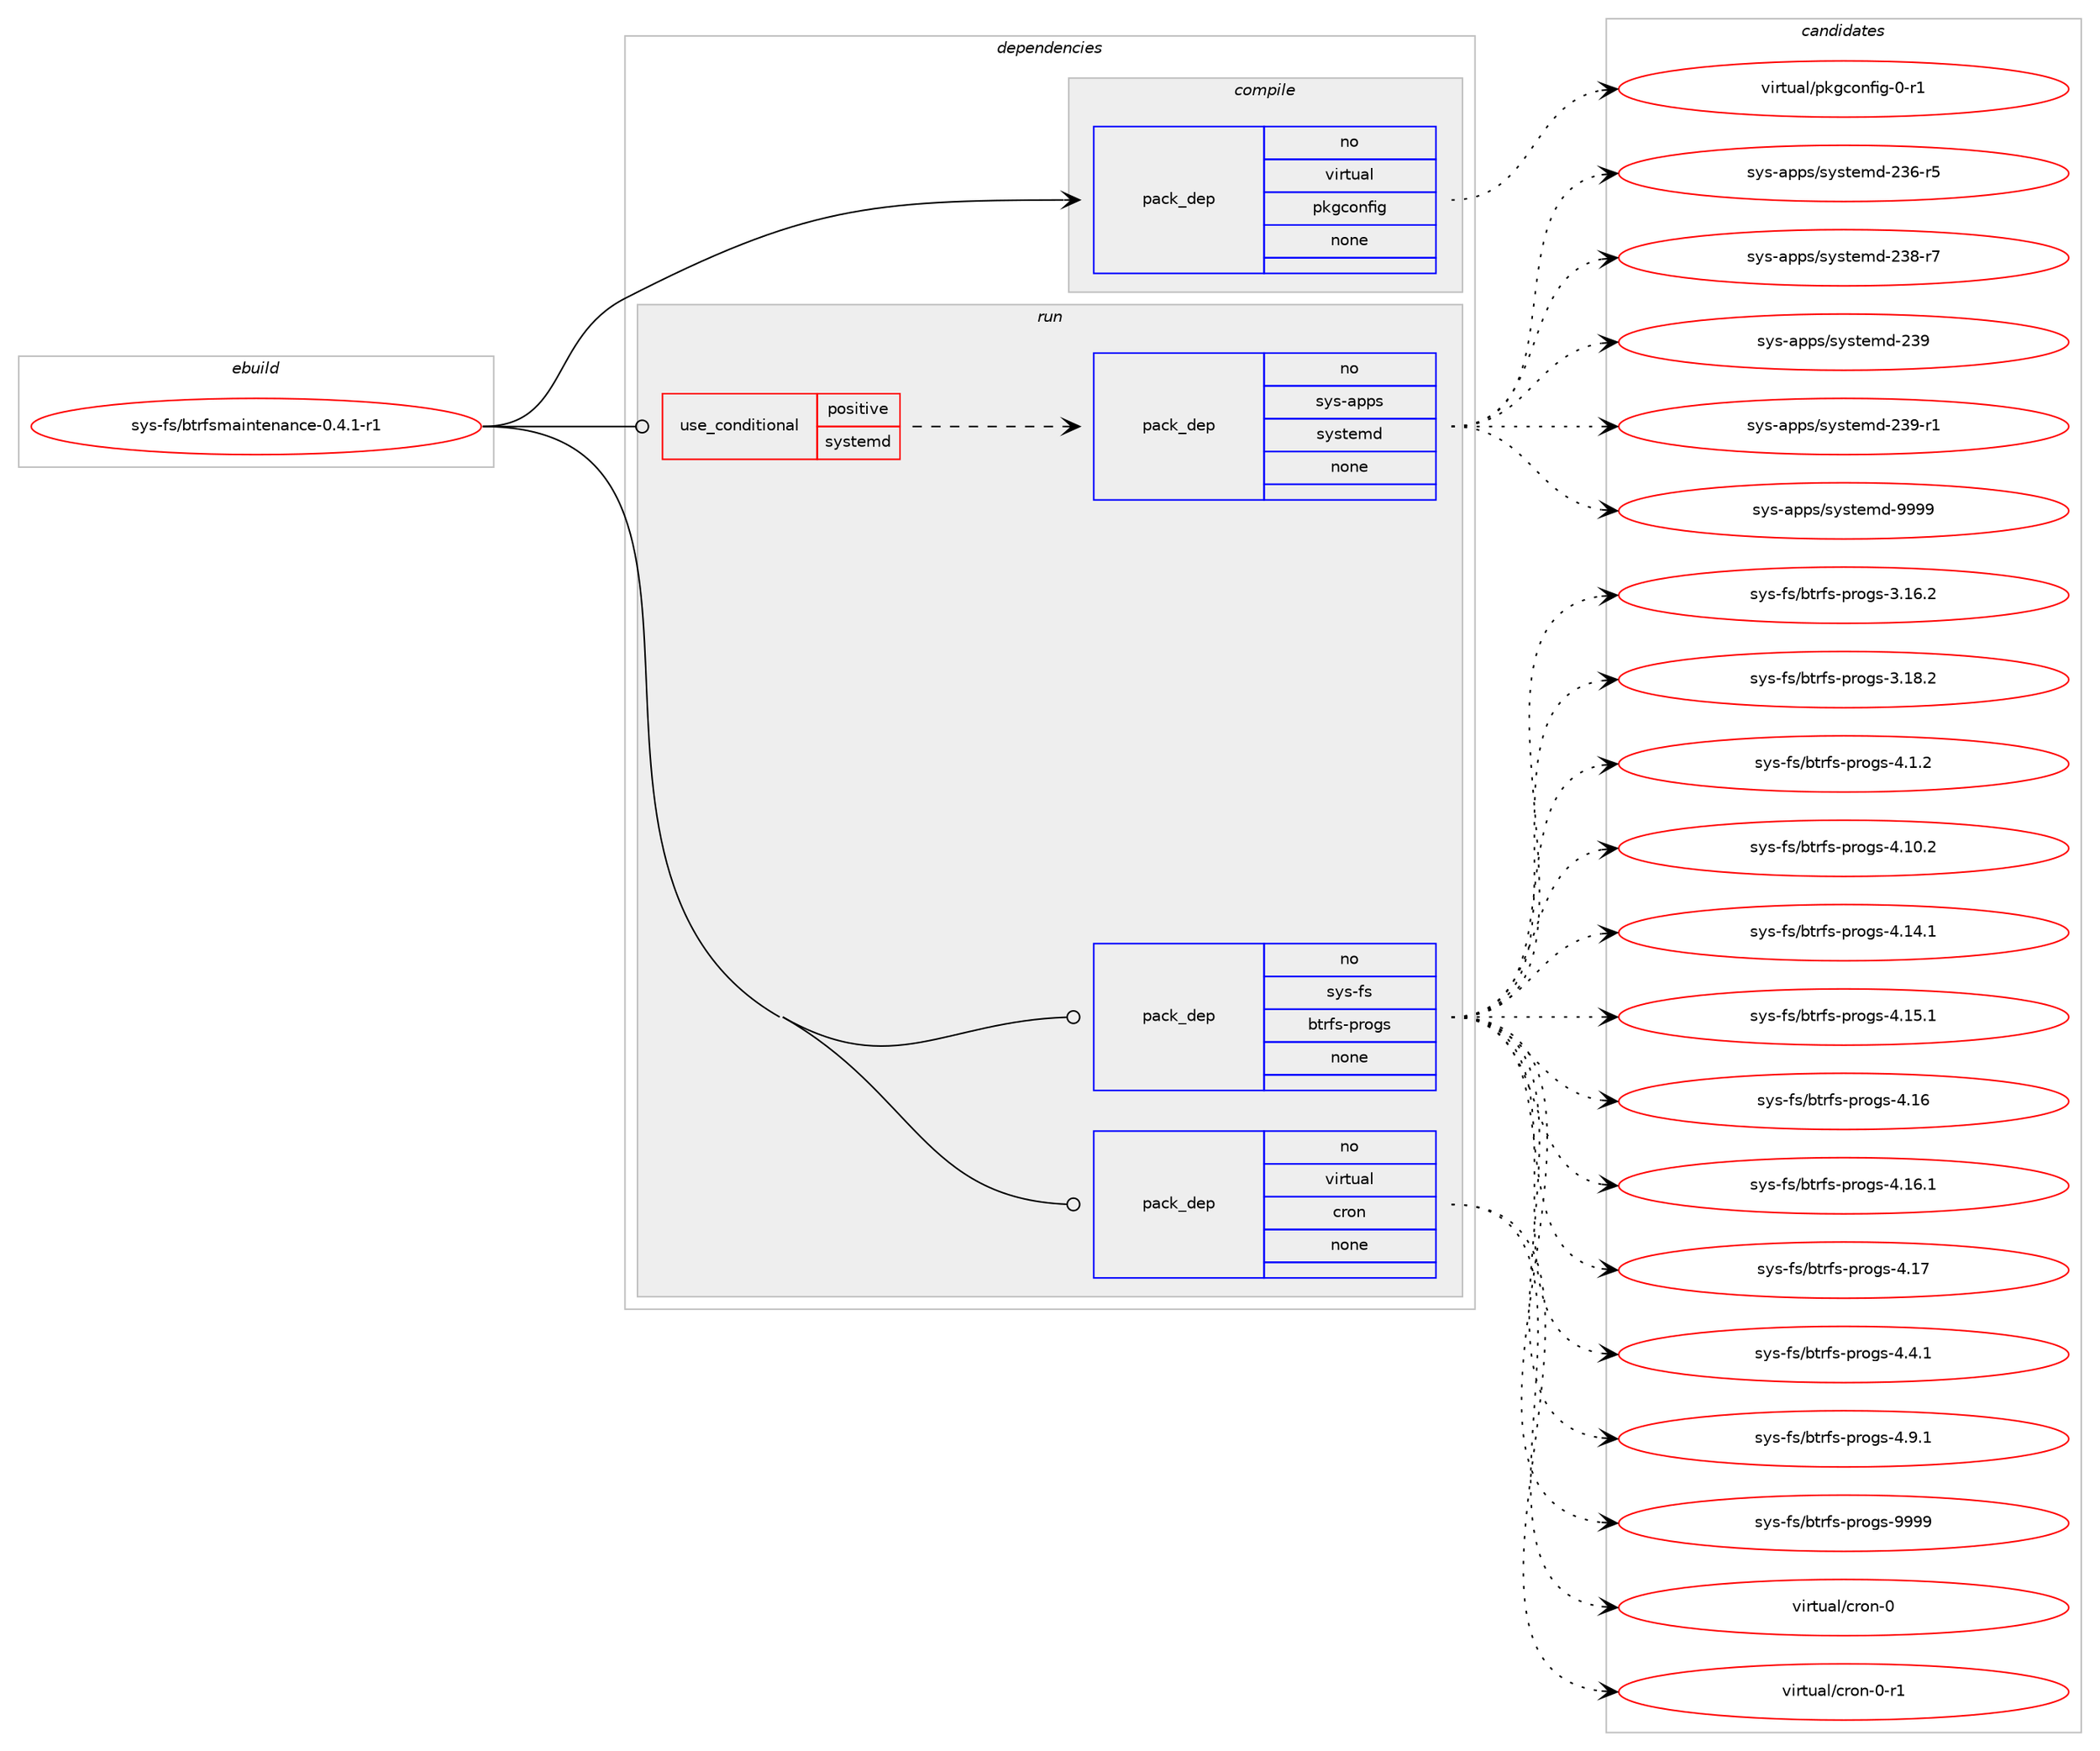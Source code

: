 digraph prolog {

# *************
# Graph options
# *************

newrank=true;
concentrate=true;
compound=true;
graph [rankdir=LR,fontname=Helvetica,fontsize=10,ranksep=1.5];#, ranksep=2.5, nodesep=0.2];
edge  [arrowhead=vee];
node  [fontname=Helvetica,fontsize=10];

# **********
# The ebuild
# **********

subgraph cluster_leftcol {
color=gray;
rank=same;
label=<<i>ebuild</i>>;
id [label="sys-fs/btrfsmaintenance-0.4.1-r1", color=red, width=4, href="../sys-fs/btrfsmaintenance-0.4.1-r1.svg"];
}

# ****************
# The dependencies
# ****************

subgraph cluster_midcol {
color=gray;
label=<<i>dependencies</i>>;
subgraph cluster_compile {
fillcolor="#eeeeee";
style=filled;
label=<<i>compile</i>>;
subgraph pack3148 {
dependency3903 [label=<<TABLE BORDER="0" CELLBORDER="1" CELLSPACING="0" CELLPADDING="4" WIDTH="220"><TR><TD ROWSPAN="6" CELLPADDING="30">pack_dep</TD></TR><TR><TD WIDTH="110">no</TD></TR><TR><TD>virtual</TD></TR><TR><TD>pkgconfig</TD></TR><TR><TD>none</TD></TR><TR><TD></TD></TR></TABLE>>, shape=none, color=blue];
}
id:e -> dependency3903:w [weight=20,style="solid",arrowhead="vee"];
}
subgraph cluster_compileandrun {
fillcolor="#eeeeee";
style=filled;
label=<<i>compile and run</i>>;
}
subgraph cluster_run {
fillcolor="#eeeeee";
style=filled;
label=<<i>run</i>>;
subgraph cond704 {
dependency3904 [label=<<TABLE BORDER="0" CELLBORDER="1" CELLSPACING="0" CELLPADDING="4"><TR><TD ROWSPAN="3" CELLPADDING="10">use_conditional</TD></TR><TR><TD>positive</TD></TR><TR><TD>systemd</TD></TR></TABLE>>, shape=none, color=red];
subgraph pack3149 {
dependency3905 [label=<<TABLE BORDER="0" CELLBORDER="1" CELLSPACING="0" CELLPADDING="4" WIDTH="220"><TR><TD ROWSPAN="6" CELLPADDING="30">pack_dep</TD></TR><TR><TD WIDTH="110">no</TD></TR><TR><TD>sys-apps</TD></TR><TR><TD>systemd</TD></TR><TR><TD>none</TD></TR><TR><TD></TD></TR></TABLE>>, shape=none, color=blue];
}
dependency3904:e -> dependency3905:w [weight=20,style="dashed",arrowhead="vee"];
}
id:e -> dependency3904:w [weight=20,style="solid",arrowhead="odot"];
subgraph pack3150 {
dependency3906 [label=<<TABLE BORDER="0" CELLBORDER="1" CELLSPACING="0" CELLPADDING="4" WIDTH="220"><TR><TD ROWSPAN="6" CELLPADDING="30">pack_dep</TD></TR><TR><TD WIDTH="110">no</TD></TR><TR><TD>sys-fs</TD></TR><TR><TD>btrfs-progs</TD></TR><TR><TD>none</TD></TR><TR><TD></TD></TR></TABLE>>, shape=none, color=blue];
}
id:e -> dependency3906:w [weight=20,style="solid",arrowhead="odot"];
subgraph pack3151 {
dependency3907 [label=<<TABLE BORDER="0" CELLBORDER="1" CELLSPACING="0" CELLPADDING="4" WIDTH="220"><TR><TD ROWSPAN="6" CELLPADDING="30">pack_dep</TD></TR><TR><TD WIDTH="110">no</TD></TR><TR><TD>virtual</TD></TR><TR><TD>cron</TD></TR><TR><TD>none</TD></TR><TR><TD></TD></TR></TABLE>>, shape=none, color=blue];
}
id:e -> dependency3907:w [weight=20,style="solid",arrowhead="odot"];
}
}

# **************
# The candidates
# **************

subgraph cluster_choices {
rank=same;
color=gray;
label=<<i>candidates</i>>;

subgraph choice3148 {
color=black;
nodesep=1;
choice11810511411611797108471121071039911111010210510345484511449 [label="virtual/pkgconfig-0-r1", color=red, width=4,href="../virtual/pkgconfig-0-r1.svg"];
dependency3903:e -> choice11810511411611797108471121071039911111010210510345484511449:w [style=dotted,weight="100"];
}
subgraph choice3149 {
color=black;
nodesep=1;
choice115121115459711211211547115121115116101109100455051544511453 [label="sys-apps/systemd-236-r5", color=red, width=4,href="../sys-apps/systemd-236-r5.svg"];
choice115121115459711211211547115121115116101109100455051564511455 [label="sys-apps/systemd-238-r7", color=red, width=4,href="../sys-apps/systemd-238-r7.svg"];
choice11512111545971121121154711512111511610110910045505157 [label="sys-apps/systemd-239", color=red, width=4,href="../sys-apps/systemd-239.svg"];
choice115121115459711211211547115121115116101109100455051574511449 [label="sys-apps/systemd-239-r1", color=red, width=4,href="../sys-apps/systemd-239-r1.svg"];
choice1151211154597112112115471151211151161011091004557575757 [label="sys-apps/systemd-9999", color=red, width=4,href="../sys-apps/systemd-9999.svg"];
dependency3905:e -> choice115121115459711211211547115121115116101109100455051544511453:w [style=dotted,weight="100"];
dependency3905:e -> choice115121115459711211211547115121115116101109100455051564511455:w [style=dotted,weight="100"];
dependency3905:e -> choice11512111545971121121154711512111511610110910045505157:w [style=dotted,weight="100"];
dependency3905:e -> choice115121115459711211211547115121115116101109100455051574511449:w [style=dotted,weight="100"];
dependency3905:e -> choice1151211154597112112115471151211151161011091004557575757:w [style=dotted,weight="100"];
}
subgraph choice3150 {
color=black;
nodesep=1;
choice1151211154510211547981161141021154511211411110311545514649544650 [label="sys-fs/btrfs-progs-3.16.2", color=red, width=4,href="../sys-fs/btrfs-progs-3.16.2.svg"];
choice1151211154510211547981161141021154511211411110311545514649564650 [label="sys-fs/btrfs-progs-3.18.2", color=red, width=4,href="../sys-fs/btrfs-progs-3.18.2.svg"];
choice11512111545102115479811611410211545112114111103115455246494650 [label="sys-fs/btrfs-progs-4.1.2", color=red, width=4,href="../sys-fs/btrfs-progs-4.1.2.svg"];
choice1151211154510211547981161141021154511211411110311545524649484650 [label="sys-fs/btrfs-progs-4.10.2", color=red, width=4,href="../sys-fs/btrfs-progs-4.10.2.svg"];
choice1151211154510211547981161141021154511211411110311545524649524649 [label="sys-fs/btrfs-progs-4.14.1", color=red, width=4,href="../sys-fs/btrfs-progs-4.14.1.svg"];
choice1151211154510211547981161141021154511211411110311545524649534649 [label="sys-fs/btrfs-progs-4.15.1", color=red, width=4,href="../sys-fs/btrfs-progs-4.15.1.svg"];
choice115121115451021154798116114102115451121141111031154552464954 [label="sys-fs/btrfs-progs-4.16", color=red, width=4,href="../sys-fs/btrfs-progs-4.16.svg"];
choice1151211154510211547981161141021154511211411110311545524649544649 [label="sys-fs/btrfs-progs-4.16.1", color=red, width=4,href="../sys-fs/btrfs-progs-4.16.1.svg"];
choice115121115451021154798116114102115451121141111031154552464955 [label="sys-fs/btrfs-progs-4.17", color=red, width=4,href="../sys-fs/btrfs-progs-4.17.svg"];
choice11512111545102115479811611410211545112114111103115455246524649 [label="sys-fs/btrfs-progs-4.4.1", color=red, width=4,href="../sys-fs/btrfs-progs-4.4.1.svg"];
choice11512111545102115479811611410211545112114111103115455246574649 [label="sys-fs/btrfs-progs-4.9.1", color=red, width=4,href="../sys-fs/btrfs-progs-4.9.1.svg"];
choice115121115451021154798116114102115451121141111031154557575757 [label="sys-fs/btrfs-progs-9999", color=red, width=4,href="../sys-fs/btrfs-progs-9999.svg"];
dependency3906:e -> choice1151211154510211547981161141021154511211411110311545514649544650:w [style=dotted,weight="100"];
dependency3906:e -> choice1151211154510211547981161141021154511211411110311545514649564650:w [style=dotted,weight="100"];
dependency3906:e -> choice11512111545102115479811611410211545112114111103115455246494650:w [style=dotted,weight="100"];
dependency3906:e -> choice1151211154510211547981161141021154511211411110311545524649484650:w [style=dotted,weight="100"];
dependency3906:e -> choice1151211154510211547981161141021154511211411110311545524649524649:w [style=dotted,weight="100"];
dependency3906:e -> choice1151211154510211547981161141021154511211411110311545524649534649:w [style=dotted,weight="100"];
dependency3906:e -> choice115121115451021154798116114102115451121141111031154552464954:w [style=dotted,weight="100"];
dependency3906:e -> choice1151211154510211547981161141021154511211411110311545524649544649:w [style=dotted,weight="100"];
dependency3906:e -> choice115121115451021154798116114102115451121141111031154552464955:w [style=dotted,weight="100"];
dependency3906:e -> choice11512111545102115479811611410211545112114111103115455246524649:w [style=dotted,weight="100"];
dependency3906:e -> choice11512111545102115479811611410211545112114111103115455246574649:w [style=dotted,weight="100"];
dependency3906:e -> choice115121115451021154798116114102115451121141111031154557575757:w [style=dotted,weight="100"];
}
subgraph choice3151 {
color=black;
nodesep=1;
choice1181051141161179710847991141111104548 [label="virtual/cron-0", color=red, width=4,href="../virtual/cron-0.svg"];
choice11810511411611797108479911411111045484511449 [label="virtual/cron-0-r1", color=red, width=4,href="../virtual/cron-0-r1.svg"];
dependency3907:e -> choice1181051141161179710847991141111104548:w [style=dotted,weight="100"];
dependency3907:e -> choice11810511411611797108479911411111045484511449:w [style=dotted,weight="100"];
}
}

}
